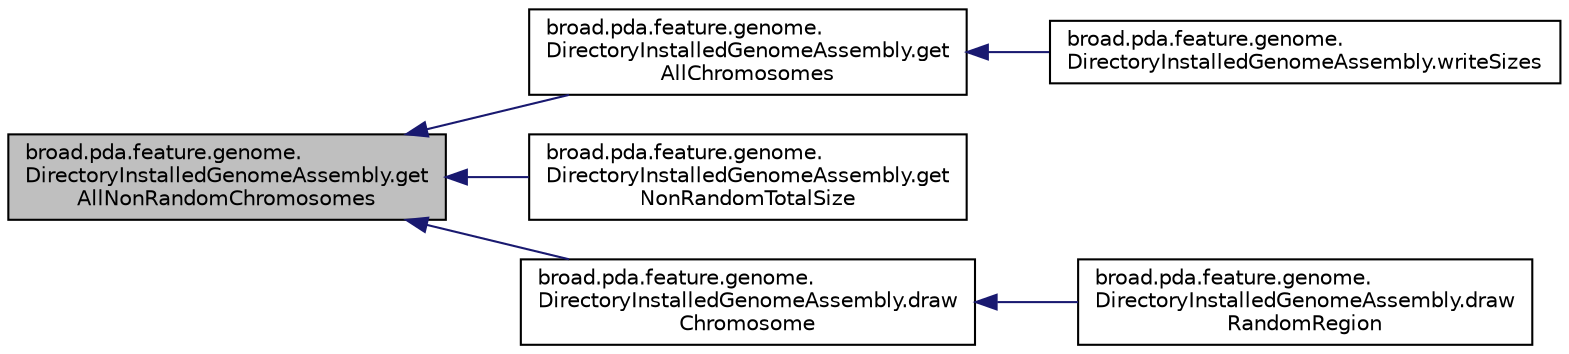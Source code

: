 digraph "broad.pda.feature.genome.DirectoryInstalledGenomeAssembly.getAllNonRandomChromosomes"
{
  edge [fontname="Helvetica",fontsize="10",labelfontname="Helvetica",labelfontsize="10"];
  node [fontname="Helvetica",fontsize="10",shape=record];
  rankdir="LR";
  Node1 [label="broad.pda.feature.genome.\lDirectoryInstalledGenomeAssembly.get\lAllNonRandomChromosomes",height=0.2,width=0.4,color="black", fillcolor="grey75", style="filled" fontcolor="black"];
  Node1 -> Node2 [dir="back",color="midnightblue",fontsize="10",style="solid"];
  Node2 [label="broad.pda.feature.genome.\lDirectoryInstalledGenomeAssembly.get\lAllChromosomes",height=0.2,width=0.4,color="black", fillcolor="white", style="filled",URL="$classbroad_1_1pda_1_1feature_1_1genome_1_1_directory_installed_genome_assembly.html#add74b3876e83af8631034564c062779f"];
  Node2 -> Node3 [dir="back",color="midnightblue",fontsize="10",style="solid"];
  Node3 [label="broad.pda.feature.genome.\lDirectoryInstalledGenomeAssembly.writeSizes",height=0.2,width=0.4,color="black", fillcolor="white", style="filled",URL="$classbroad_1_1pda_1_1feature_1_1genome_1_1_directory_installed_genome_assembly.html#a94491da1eb744a1f3b2693b7b4d1d39a"];
  Node1 -> Node4 [dir="back",color="midnightblue",fontsize="10",style="solid"];
  Node4 [label="broad.pda.feature.genome.\lDirectoryInstalledGenomeAssembly.get\lNonRandomTotalSize",height=0.2,width=0.4,color="black", fillcolor="white", style="filled",URL="$classbroad_1_1pda_1_1feature_1_1genome_1_1_directory_installed_genome_assembly.html#aff762dacbc8fb6031f31388771d745cb"];
  Node1 -> Node5 [dir="back",color="midnightblue",fontsize="10",style="solid"];
  Node5 [label="broad.pda.feature.genome.\lDirectoryInstalledGenomeAssembly.draw\lChromosome",height=0.2,width=0.4,color="black", fillcolor="white", style="filled",URL="$classbroad_1_1pda_1_1feature_1_1genome_1_1_directory_installed_genome_assembly.html#a61e20cec51563cf0109fd039ac861c3e"];
  Node5 -> Node6 [dir="back",color="midnightblue",fontsize="10",style="solid"];
  Node6 [label="broad.pda.feature.genome.\lDirectoryInstalledGenomeAssembly.draw\lRandomRegion",height=0.2,width=0.4,color="black", fillcolor="white", style="filled",URL="$classbroad_1_1pda_1_1feature_1_1genome_1_1_directory_installed_genome_assembly.html#adca92fa4600659ae4239424187d482f5"];
}

